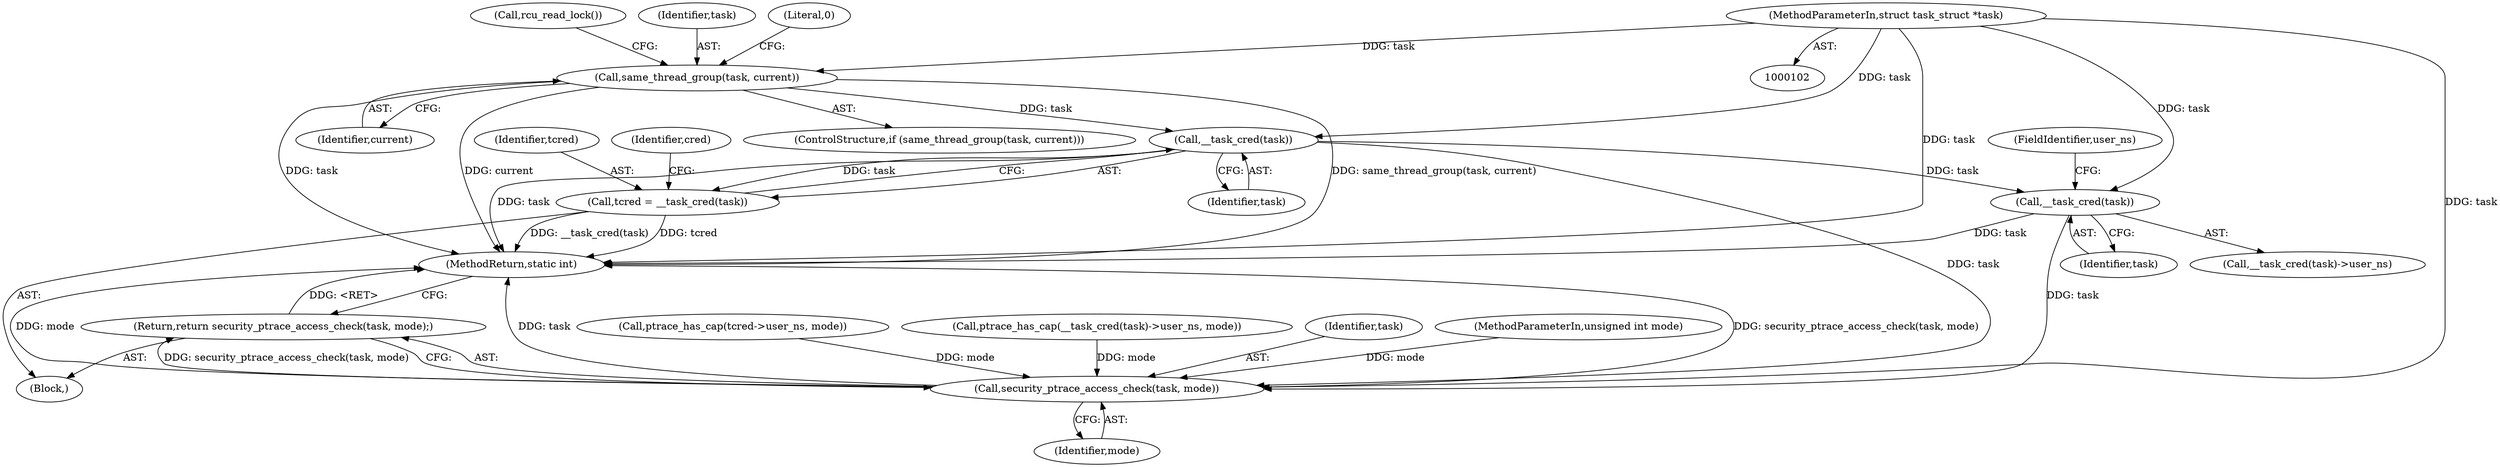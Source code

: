 digraph "0_linux_d049f74f2dbe71354d43d393ac3a188947811348@API" {
"1000116" [label="(Call,same_thread_group(task, current))"];
"1000103" [label="(MethodParameterIn,struct task_struct *task)"];
"1000124" [label="(Call,__task_cred(task))"];
"1000122" [label="(Call,tcred = __task_cred(task))"];
"1000208" [label="(Call,__task_cred(task))"];
"1000219" [label="(Call,security_ptrace_access_check(task, mode))"];
"1000218" [label="(Return,return security_ptrace_access_check(task, mode);)"];
"1000117" [label="(Identifier,task)"];
"1000105" [label="(Block,)"];
"1000103" [label="(MethodParameterIn,struct task_struct *task)"];
"1000115" [label="(ControlStructure,if (same_thread_group(task, current)))"];
"1000123" [label="(Identifier,tcred)"];
"1000118" [label="(Identifier,current)"];
"1000176" [label="(Call,ptrace_has_cap(tcred->user_ns, mode))"];
"1000206" [label="(Call,ptrace_has_cap(__task_cred(task)->user_ns, mode))"];
"1000219" [label="(Call,security_ptrace_access_check(task, mode))"];
"1000124" [label="(Call,__task_cred(task))"];
"1000209" [label="(Identifier,task)"];
"1000222" [label="(MethodReturn,static int)"];
"1000221" [label="(Identifier,mode)"];
"1000220" [label="(Identifier,task)"];
"1000122" [label="(Call,tcred = __task_cred(task))"];
"1000104" [label="(MethodParameterIn,unsigned int mode)"];
"1000207" [label="(Call,__task_cred(task)->user_ns)"];
"1000125" [label="(Identifier,task)"];
"1000116" [label="(Call,same_thread_group(task, current))"];
"1000120" [label="(Literal,0)"];
"1000130" [label="(Identifier,cred)"];
"1000121" [label="(Call,rcu_read_lock())"];
"1000208" [label="(Call,__task_cred(task))"];
"1000218" [label="(Return,return security_ptrace_access_check(task, mode);)"];
"1000210" [label="(FieldIdentifier,user_ns)"];
"1000116" -> "1000115"  [label="AST: "];
"1000116" -> "1000118"  [label="CFG: "];
"1000117" -> "1000116"  [label="AST: "];
"1000118" -> "1000116"  [label="AST: "];
"1000120" -> "1000116"  [label="CFG: "];
"1000121" -> "1000116"  [label="CFG: "];
"1000116" -> "1000222"  [label="DDG: current"];
"1000116" -> "1000222"  [label="DDG: task"];
"1000116" -> "1000222"  [label="DDG: same_thread_group(task, current)"];
"1000103" -> "1000116"  [label="DDG: task"];
"1000116" -> "1000124"  [label="DDG: task"];
"1000103" -> "1000102"  [label="AST: "];
"1000103" -> "1000222"  [label="DDG: task"];
"1000103" -> "1000124"  [label="DDG: task"];
"1000103" -> "1000208"  [label="DDG: task"];
"1000103" -> "1000219"  [label="DDG: task"];
"1000124" -> "1000122"  [label="AST: "];
"1000124" -> "1000125"  [label="CFG: "];
"1000125" -> "1000124"  [label="AST: "];
"1000122" -> "1000124"  [label="CFG: "];
"1000124" -> "1000222"  [label="DDG: task"];
"1000124" -> "1000122"  [label="DDG: task"];
"1000124" -> "1000208"  [label="DDG: task"];
"1000124" -> "1000219"  [label="DDG: task"];
"1000122" -> "1000105"  [label="AST: "];
"1000123" -> "1000122"  [label="AST: "];
"1000130" -> "1000122"  [label="CFG: "];
"1000122" -> "1000222"  [label="DDG: tcred"];
"1000122" -> "1000222"  [label="DDG: __task_cred(task)"];
"1000208" -> "1000207"  [label="AST: "];
"1000208" -> "1000209"  [label="CFG: "];
"1000209" -> "1000208"  [label="AST: "];
"1000210" -> "1000208"  [label="CFG: "];
"1000208" -> "1000222"  [label="DDG: task"];
"1000208" -> "1000219"  [label="DDG: task"];
"1000219" -> "1000218"  [label="AST: "];
"1000219" -> "1000221"  [label="CFG: "];
"1000220" -> "1000219"  [label="AST: "];
"1000221" -> "1000219"  [label="AST: "];
"1000218" -> "1000219"  [label="CFG: "];
"1000219" -> "1000222"  [label="DDG: security_ptrace_access_check(task, mode)"];
"1000219" -> "1000222"  [label="DDG: mode"];
"1000219" -> "1000222"  [label="DDG: task"];
"1000219" -> "1000218"  [label="DDG: security_ptrace_access_check(task, mode)"];
"1000176" -> "1000219"  [label="DDG: mode"];
"1000206" -> "1000219"  [label="DDG: mode"];
"1000104" -> "1000219"  [label="DDG: mode"];
"1000218" -> "1000105"  [label="AST: "];
"1000222" -> "1000218"  [label="CFG: "];
"1000218" -> "1000222"  [label="DDG: <RET>"];
}

